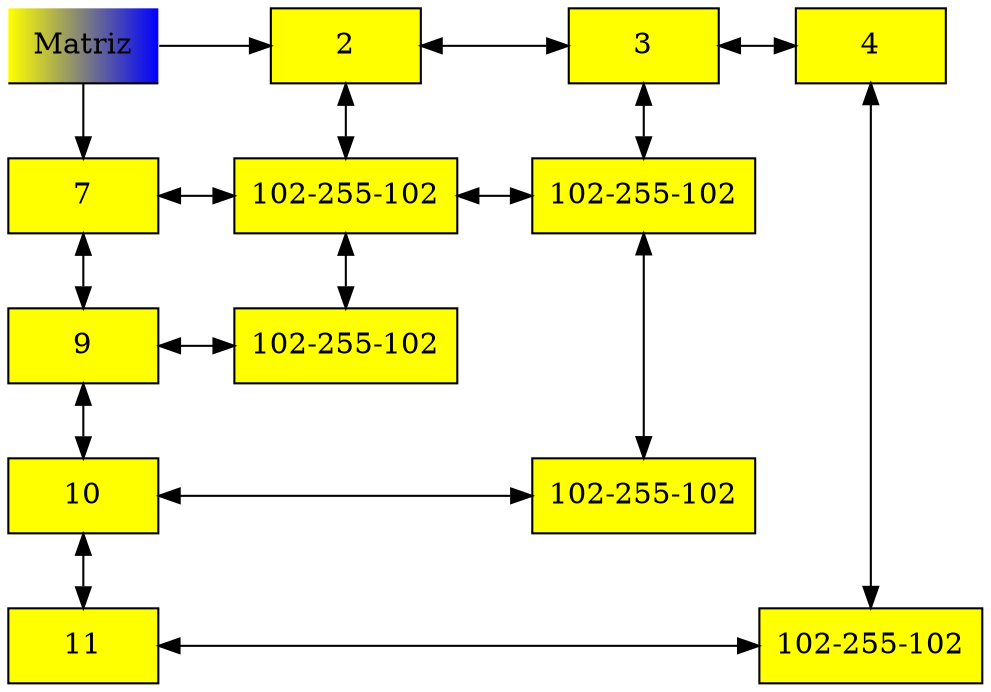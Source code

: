 digraph G {
graph [ranksep="0.5", nodesep="0.5"];

Matriz[width = 1.0 group = "Mt0",  style=filled,shape="underline",fillcolor="yellow:blue" label="Matriz"];

F7[label="7"width = 1.0 style = filled,shape="rectangle", fillcolor = "yellow", group = Mt0] ;
F9[label="9"width = 1.0 style = filled,shape="rectangle", fillcolor = "yellow", group = Mt0] ;
F10[label="10"width = 1.0 style = filled,shape="rectangle", fillcolor = "yellow", group = Mt0] ;
F11[label="11"width = 1.0 style = filled,shape="rectangle", fillcolor = "yellow", group = Mt0] ;
F7->F9 [dir=both];
F9->F10 [dir=both];
F10->F11 [dir=both];

C2[label="2"width = 1.0 style = filled,shape="rectangle", fillcolor = "yellow", group =2] ;
C3[label="3"width = 1.0 style = filled,shape="rectangle", fillcolor = "yellow", group =3] ;
C4[label="4"width = 1.0 style = filled,shape="rectangle", fillcolor = "yellow", group =4] ;
C2->C3 [dir=both];
C3->C4 [dir=both];
{rank = same; Matriz;C2;C3;C4}
Matriz ->C2;
Matriz ->F7;

72[label="102-255-102"width = 1.0 style = filled,shape="rectangle", fillcolor = "yellow", group =2] ;
92[label="102-255-102"width = 1.0 style = filled,shape="rectangle", fillcolor = "yellow", group =2] ;
103[label="102-255-102"width = 1.0 style = filled,shape="rectangle", fillcolor = "yellow", group =3] ;
114[label="102-255-102"width = 1.0 style = filled,shape="rectangle", fillcolor = "yellow", group =4] ;
F7->72[dir=both,constraint = false];
F9->92[dir=both,constraint = false];
F10->103[dir=both,constraint = false];
F11->114[dir=both,constraint = false];
73[label="102-255-102"width = 1.0 style = filled,shape="rectangle", fillcolor = "yellow", group =3] ;
72->73[dir=both,constraint = false];


{rank = same;F7;72;73;}
{rank = same;F9;92;}
{rank = same;F10;103;}
{rank = same;F11;114;}

C2->72[dir=both];
C3->73[dir=both];
C4->114[dir=both];

72->92
[dir=both];
73->103
[dir=both];




}
